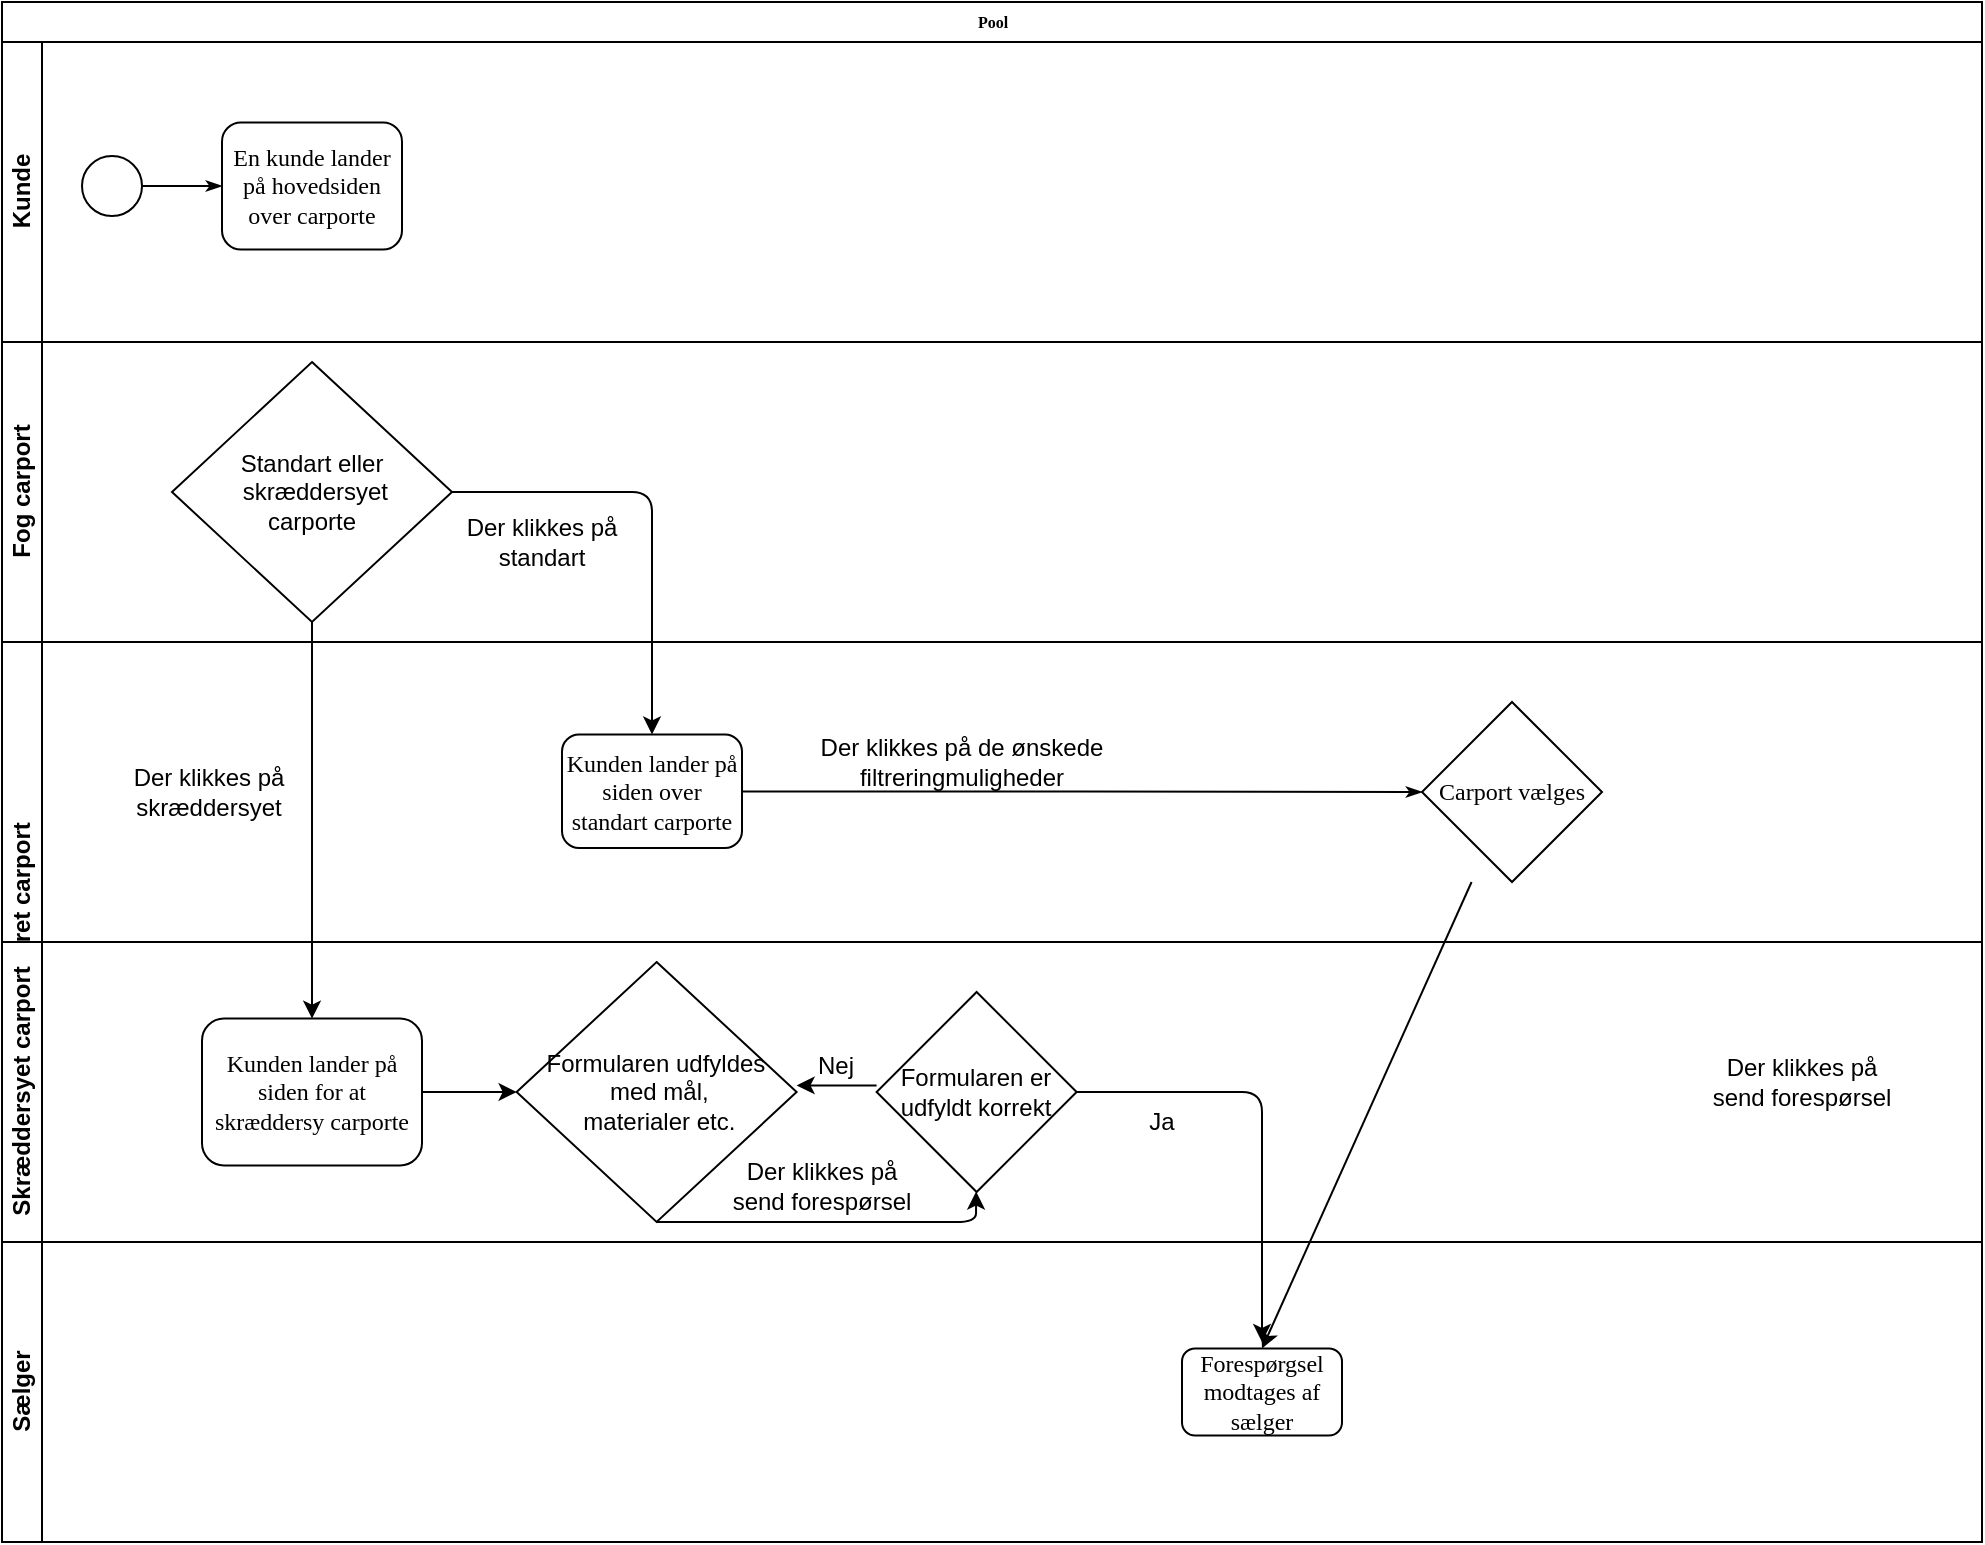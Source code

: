 <mxfile version="14.6.9" type="github">
  <diagram name="Page-1" id="c7488fd3-1785-93aa-aadb-54a6760d102a">
    <mxGraphModel dx="1422" dy="715" grid="1" gridSize="10" guides="1" tooltips="1" connect="1" arrows="1" fold="1" page="1" pageScale="1" pageWidth="1100" pageHeight="850" background="#ffffff" math="0" shadow="0">
      <root>
        <mxCell id="0" />
        <mxCell id="1" parent="0" />
        <mxCell id="2b4e8129b02d487f-1" value="Pool" style="swimlane;html=1;childLayout=stackLayout;horizontal=1;startSize=20;horizontalStack=0;rounded=0;shadow=0;labelBackgroundColor=none;strokeWidth=1;fontFamily=Verdana;fontSize=8;align=center;" parent="1" vertex="1">
          <mxGeometry x="170" y="80" width="990" height="620" as="geometry" />
        </mxCell>
        <mxCell id="2b4e8129b02d487f-2" value="Kunde" style="swimlane;html=1;startSize=20;horizontal=0;" parent="2b4e8129b02d487f-1" vertex="1">
          <mxGeometry y="20" width="990" height="150" as="geometry">
            <mxRectangle y="20" width="680" height="20" as="alternateBounds" />
          </mxGeometry>
        </mxCell>
        <mxCell id="2b4e8129b02d487f-18" style="edgeStyle=orthogonalEdgeStyle;rounded=0;html=1;labelBackgroundColor=none;startArrow=none;startFill=0;startSize=5;endArrow=classicThin;endFill=1;endSize=5;jettySize=auto;orthogonalLoop=1;strokeWidth=1;fontFamily=Verdana;fontSize=8" parent="2b4e8129b02d487f-2" source="2b4e8129b02d487f-5" target="2b4e8129b02d487f-6" edge="1">
          <mxGeometry relative="1" as="geometry" />
        </mxCell>
        <mxCell id="2b4e8129b02d487f-5" value="" style="ellipse;whiteSpace=wrap;html=1;rounded=0;shadow=0;labelBackgroundColor=none;strokeWidth=1;fontFamily=Verdana;fontSize=8;align=center;" parent="2b4e8129b02d487f-2" vertex="1">
          <mxGeometry x="40" y="57" width="30" height="30" as="geometry" />
        </mxCell>
        <mxCell id="2b4e8129b02d487f-6" value="&lt;font style=&quot;font-size: 12px&quot;&gt;En kunde lander på hovedsiden over carporte&lt;/font&gt;" style="rounded=1;whiteSpace=wrap;html=1;shadow=0;labelBackgroundColor=none;strokeWidth=1;fontFamily=Verdana;fontSize=8;align=center;" parent="2b4e8129b02d487f-2" vertex="1">
          <mxGeometry x="110" y="40.25" width="90" height="63.5" as="geometry" />
        </mxCell>
        <mxCell id="2b4e8129b02d487f-3" value="Fog carport" style="swimlane;html=1;startSize=20;horizontal=0;" parent="2b4e8129b02d487f-1" vertex="1">
          <mxGeometry y="170" width="990" height="150" as="geometry" />
        </mxCell>
        <mxCell id="TK4KHCmlHmji3xtEz4MB-1" value="Standart eller&lt;br&gt;&amp;nbsp;skræddersyet&lt;br&gt;carporte" style="rhombus;whiteSpace=wrap;html=1;" vertex="1" parent="2b4e8129b02d487f-3">
          <mxGeometry x="85" y="10" width="140" height="130" as="geometry" />
        </mxCell>
        <mxCell id="TK4KHCmlHmji3xtEz4MB-7" value="Der klikkes på standart" style="text;html=1;strokeColor=none;fillColor=none;align=center;verticalAlign=middle;whiteSpace=wrap;rounded=0;" vertex="1" parent="2b4e8129b02d487f-3">
          <mxGeometry x="225" y="90" width="90" height="20" as="geometry" />
        </mxCell>
        <mxCell id="TK4KHCmlHmji3xtEz4MB-6" value="" style="endArrow=classic;html=1;entryX=0.5;entryY=0;entryDx=0;entryDy=0;exitX=1;exitY=0.5;exitDx=0;exitDy=0;" edge="1" parent="2b4e8129b02d487f-1" source="TK4KHCmlHmji3xtEz4MB-1" target="2b4e8129b02d487f-14">
          <mxGeometry width="50" height="50" relative="1" as="geometry">
            <mxPoint x="150" y="320" as="sourcePoint" />
            <mxPoint x="360" y="330" as="targetPoint" />
            <Array as="points">
              <mxPoint x="325" y="245" />
            </Array>
          </mxGeometry>
        </mxCell>
        <mxCell id="2b4e8129b02d487f-4" value="Prædefineret carport" style="swimlane;html=1;startSize=20;horizontal=0;" parent="2b4e8129b02d487f-1" vertex="1">
          <mxGeometry y="320" width="990" height="300" as="geometry" />
        </mxCell>
        <mxCell id="2b4e8129b02d487f-14" value="&lt;font style=&quot;font-size: 12px&quot;&gt;Kunden lander på siden over standart carporte&lt;/font&gt;" style="rounded=1;whiteSpace=wrap;html=1;shadow=0;labelBackgroundColor=none;strokeWidth=1;fontFamily=Verdana;fontSize=8;align=center;" parent="2b4e8129b02d487f-4" vertex="1">
          <mxGeometry x="280" y="46.25" width="90" height="56.75" as="geometry" />
        </mxCell>
        <mxCell id="TK4KHCmlHmji3xtEz4MB-10" value="Der klikkes på skræddersyet" style="text;html=1;strokeColor=none;fillColor=none;align=center;verticalAlign=middle;whiteSpace=wrap;rounded=0;rotation=0;" vertex="1" parent="2b4e8129b02d487f-4">
          <mxGeometry x="60" y="70" width="87.31" height="9.25" as="geometry" />
        </mxCell>
        <mxCell id="2b4e8129b02d487f-15" value="&lt;font style=&quot;font-size: 12px&quot;&gt;Carport vælges&lt;/font&gt;" style="strokeWidth=1;html=1;shape=mxgraph.flowchart.decision;whiteSpace=wrap;rounded=1;shadow=0;labelBackgroundColor=none;fontFamily=Verdana;fontSize=8;align=center;" parent="2b4e8129b02d487f-4" vertex="1">
          <mxGeometry x="710" y="30" width="90" height="90" as="geometry" />
        </mxCell>
        <mxCell id="2b4e8129b02d487f-28" style="edgeStyle=orthogonalEdgeStyle;rounded=0;html=1;labelBackgroundColor=none;startArrow=none;startFill=0;startSize=5;endArrow=classicThin;endFill=1;endSize=5;jettySize=auto;orthogonalLoop=1;strokeWidth=1;fontFamily=Verdana;fontSize=8;" parent="2b4e8129b02d487f-4" source="2b4e8129b02d487f-14" target="2b4e8129b02d487f-15" edge="1">
          <mxGeometry relative="1" as="geometry" />
        </mxCell>
        <mxCell id="TK4KHCmlHmji3xtEz4MB-15" value="Der klikkes på de ønskede filtreringmuligheder" style="text;html=1;strokeColor=none;fillColor=none;align=center;verticalAlign=middle;whiteSpace=wrap;rounded=0;" vertex="1" parent="2b4e8129b02d487f-4">
          <mxGeometry x="400" y="50" width="160" height="20" as="geometry" />
        </mxCell>
        <mxCell id="TK4KHCmlHmji3xtEz4MB-5" value="Skræddersyet carport" style="swimlane;html=1;startSize=20;horizontal=0;" vertex="1" parent="2b4e8129b02d487f-4">
          <mxGeometry y="150" width="990" height="150" as="geometry" />
        </mxCell>
        <mxCell id="TK4KHCmlHmji3xtEz4MB-8" value="Formularen udfyldes&lt;br&gt;&amp;nbsp;med mål,&lt;br&gt;&amp;nbsp;materialer etc." style="rhombus;whiteSpace=wrap;html=1;" vertex="1" parent="TK4KHCmlHmji3xtEz4MB-5">
          <mxGeometry x="257.31" y="10" width="140" height="130" as="geometry" />
        </mxCell>
        <mxCell id="TK4KHCmlHmji3xtEz4MB-16" value="&lt;font style=&quot;font-size: 12px&quot;&gt;Kunden lander på siden for at skræddersy carporte&lt;/font&gt;" style="rounded=1;whiteSpace=wrap;html=1;shadow=0;labelBackgroundColor=none;strokeWidth=1;fontFamily=Verdana;fontSize=8;align=center;" vertex="1" parent="TK4KHCmlHmji3xtEz4MB-5">
          <mxGeometry x="100" y="38.31" width="110" height="73.38" as="geometry" />
        </mxCell>
        <mxCell id="TK4KHCmlHmji3xtEz4MB-17" value="" style="endArrow=classic;html=1;exitX=1;exitY=0.5;exitDx=0;exitDy=0;entryX=0;entryY=0.5;entryDx=0;entryDy=0;" edge="1" parent="TK4KHCmlHmji3xtEz4MB-5" source="TK4KHCmlHmji3xtEz4MB-16" target="TK4KHCmlHmji3xtEz4MB-8">
          <mxGeometry width="50" height="50" relative="1" as="geometry">
            <mxPoint x="260" y="10" as="sourcePoint" />
            <mxPoint x="310" y="-40" as="targetPoint" />
          </mxGeometry>
        </mxCell>
        <mxCell id="TK4KHCmlHmji3xtEz4MB-29" value="Nej" style="text;html=1;strokeColor=none;fillColor=none;align=center;verticalAlign=middle;whiteSpace=wrap;rounded=0;" vertex="1" parent="TK4KHCmlHmji3xtEz4MB-5">
          <mxGeometry x="397.31" y="51.69" width="40" height="20" as="geometry" />
        </mxCell>
        <mxCell id="TK4KHCmlHmji3xtEz4MB-30" value="Der klikkes på send forespørsel" style="text;html=1;strokeColor=none;fillColor=none;align=center;verticalAlign=middle;whiteSpace=wrap;rounded=0;" vertex="1" parent="TK4KHCmlHmji3xtEz4MB-5">
          <mxGeometry x="850" y="60.0" width="100" height="20" as="geometry" />
        </mxCell>
        <mxCell id="TK4KHCmlHmji3xtEz4MB-24" value="Formularen er udfyldt korrekt" style="rhombus;whiteSpace=wrap;html=1;" vertex="1" parent="TK4KHCmlHmji3xtEz4MB-5">
          <mxGeometry x="437.31" y="25" width="100" height="100" as="geometry" />
        </mxCell>
        <mxCell id="TK4KHCmlHmji3xtEz4MB-14" value="" style="endArrow=classic;html=1;exitX=0.5;exitY=1;exitDx=0;exitDy=0;" edge="1" parent="TK4KHCmlHmji3xtEz4MB-5" source="TK4KHCmlHmji3xtEz4MB-8" target="TK4KHCmlHmji3xtEz4MB-24">
          <mxGeometry width="50" height="50" relative="1" as="geometry">
            <mxPoint x="260" y="70" as="sourcePoint" />
            <mxPoint x="370" y="225" as="targetPoint" />
            <Array as="points">
              <mxPoint x="487" y="140" />
            </Array>
          </mxGeometry>
        </mxCell>
        <mxCell id="TK4KHCmlHmji3xtEz4MB-23" value="Der klikkes på send forespørsel" style="text;html=1;strokeColor=none;fillColor=none;align=center;verticalAlign=middle;whiteSpace=wrap;rounded=0;" vertex="1" parent="TK4KHCmlHmji3xtEz4MB-5">
          <mxGeometry x="360" y="111.69" width="100" height="20" as="geometry" />
        </mxCell>
        <mxCell id="TK4KHCmlHmji3xtEz4MB-34" value="" style="endArrow=classic;html=1;entryX=0;entryY=1;entryDx=0;entryDy=0;exitX=1;exitY=1;exitDx=0;exitDy=0;" edge="1" parent="TK4KHCmlHmji3xtEz4MB-5" source="TK4KHCmlHmji3xtEz4MB-29" target="TK4KHCmlHmji3xtEz4MB-29">
          <mxGeometry width="50" height="50" relative="1" as="geometry">
            <mxPoint x="430" y="230" as="sourcePoint" />
            <mxPoint x="480" y="180" as="targetPoint" />
          </mxGeometry>
        </mxCell>
        <mxCell id="TK4KHCmlHmji3xtEz4MB-28" value="Ja" style="text;html=1;strokeColor=none;fillColor=none;align=center;verticalAlign=middle;whiteSpace=wrap;rounded=0;" vertex="1" parent="TK4KHCmlHmji3xtEz4MB-5">
          <mxGeometry x="560" y="80" width="40" height="20" as="geometry" />
        </mxCell>
        <mxCell id="TK4KHCmlHmji3xtEz4MB-21" value="" style="endArrow=classic;html=1;exitX=0.5;exitY=1;exitDx=0;exitDy=0;entryX=0.5;entryY=0;entryDx=0;entryDy=0;" edge="1" parent="2b4e8129b02d487f-1" source="TK4KHCmlHmji3xtEz4MB-1" target="TK4KHCmlHmji3xtEz4MB-16">
          <mxGeometry width="50" height="50" relative="1" as="geometry">
            <mxPoint x="220" y="320" as="sourcePoint" />
            <mxPoint x="270" y="270" as="targetPoint" />
          </mxGeometry>
        </mxCell>
        <mxCell id="TK4KHCmlHmji3xtEz4MB-18" value="" style="endArrow=classic;html=1;entryX=0.5;entryY=0;entryDx=0;entryDy=0;" edge="1" parent="1" source="2b4e8129b02d487f-15" target="TK4KHCmlHmji3xtEz4MB-11">
          <mxGeometry width="50" height="50" relative="1" as="geometry">
            <mxPoint x="780" y="529.62" as="sourcePoint" />
            <mxPoint x="830" y="479.62" as="targetPoint" />
            <Array as="points" />
          </mxGeometry>
        </mxCell>
        <mxCell id="TK4KHCmlHmji3xtEz4MB-4" value="Sælger" style="swimlane;html=1;startSize=20;horizontal=0;" vertex="1" parent="1">
          <mxGeometry x="170" y="700" width="990" height="150" as="geometry" />
        </mxCell>
        <mxCell id="TK4KHCmlHmji3xtEz4MB-11" value="&lt;font style=&quot;font-size: 12px&quot;&gt;Forespørgsel modtages af sælger&lt;/font&gt;" style="rounded=1;whiteSpace=wrap;html=1;shadow=0;labelBackgroundColor=none;strokeWidth=1;fontFamily=Verdana;fontSize=8;align=center;" vertex="1" parent="TK4KHCmlHmji3xtEz4MB-4">
          <mxGeometry x="590" y="53.25" width="80" height="43.5" as="geometry" />
        </mxCell>
        <mxCell id="TK4KHCmlHmji3xtEz4MB-27" value="" style="endArrow=classic;html=1;exitX=1;exitY=0.5;exitDx=0;exitDy=0;" edge="1" parent="1" source="TK4KHCmlHmji3xtEz4MB-24">
          <mxGeometry width="50" height="50" relative="1" as="geometry">
            <mxPoint x="550" y="670" as="sourcePoint" />
            <mxPoint x="800" y="750" as="targetPoint" />
            <Array as="points">
              <mxPoint x="800" y="625" />
            </Array>
          </mxGeometry>
        </mxCell>
      </root>
    </mxGraphModel>
  </diagram>
</mxfile>
